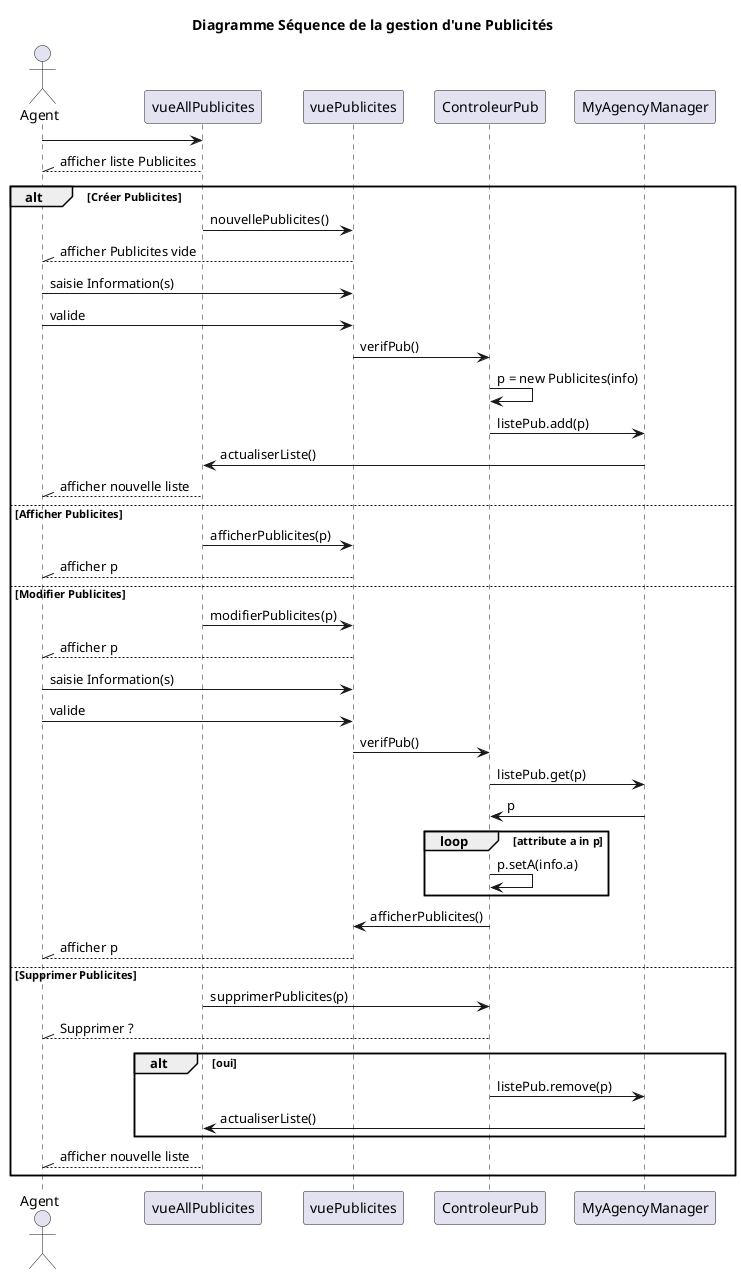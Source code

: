 @startuml

title Diagramme Séquence de la gestion d'une Publicités

actor Agent as A


A -> vueAllPublicites 
A //-- vueAllPublicites :afficher liste Publicites

alt Créer Publicites
vueAllPublicites -> vuePublicites :nouvellePublicites()


A //-- vuePublicites :afficher Publicites vide

A -> vuePublicites : saisie Information(s)
A -> vuePublicites : valide

vuePublicites -> ControleurPub : verifPub()

ControleurPub -> ControleurPub : p = new Publicites(info)
ControleurPub -> MyAgencyManager : listePub.add(p)

MyAgencyManager -> vueAllPublicites : actualiserListe()

A //-- vueAllPublicites : afficher nouvelle liste


else Afficher Publicites
vueAllPublicites -> vuePublicites : afficherPublicites(p)
A //-- vuePublicites :afficher p

else Modifier Publicites

vueAllPublicites -> vuePublicites : modifierPublicites(p)
A //-- vuePublicites :afficher p

A -> vuePublicites : saisie Information(s)
A -> vuePublicites : valide

vuePublicites -> ControleurPub : verifPub()

ControleurPub -> MyAgencyManager : listePub.get(p)
MyAgencyManager -> ControleurPub : p

loop attribute a in p
ControleurPub -> ControleurPub :p.setA(info.a)
end

ControleurPub -> vuePublicites : afficherPublicites()
A //-- vuePublicites :afficher p
else Supprimer Publicites
vueAllPublicites -> ControleurPub : supprimerPublicites(p)
A //-- ControleurPub : Supprimer ?
alt oui
ControleurPub -> MyAgencyManager : listePub.remove(p)
MyAgencyManager -> vueAllPublicites : actualiserListe()

end
A //-- vueAllPublicites : afficher nouvelle liste
end
@enduml